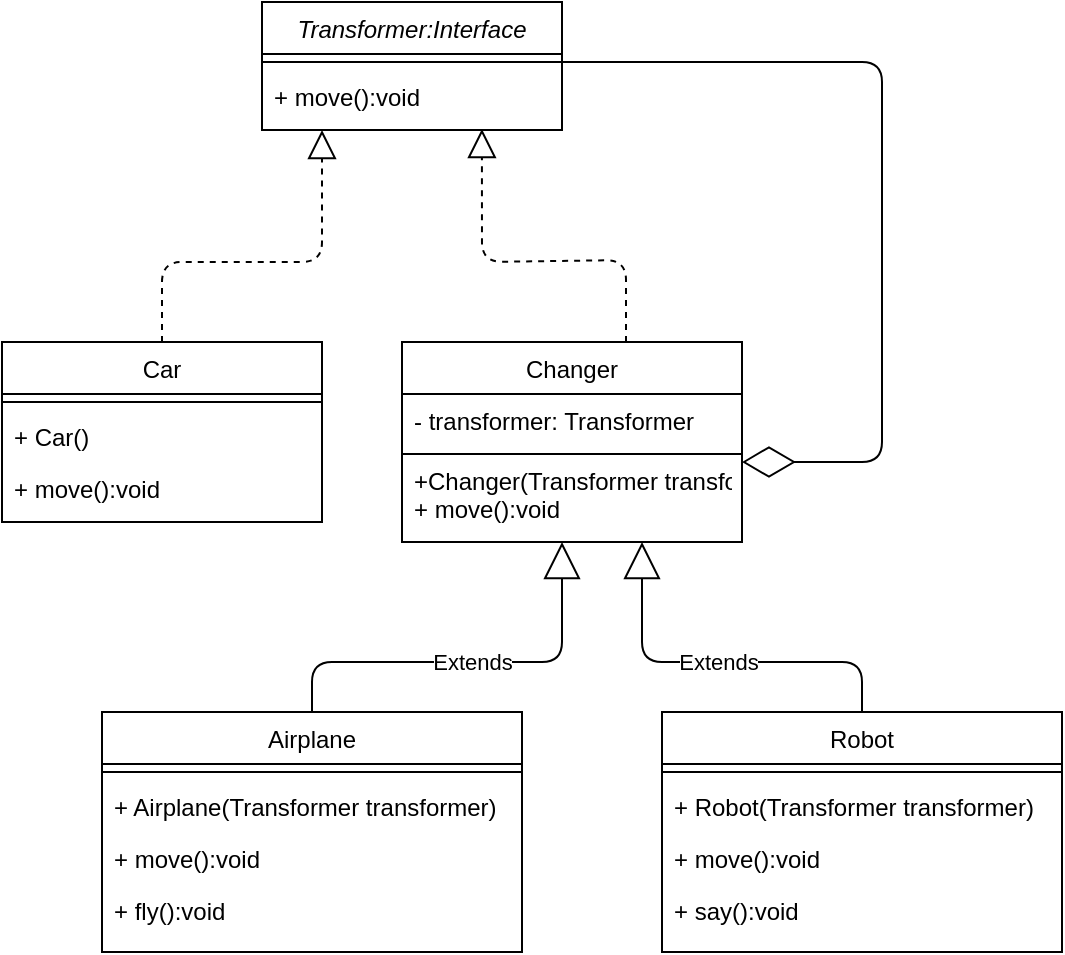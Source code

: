 <mxfile version="14.8.2" type="github">
  <diagram id="C5RBs43oDa-KdzZeNtuy" name="Page-1">
    <mxGraphModel dx="834" dy="622" grid="1" gridSize="10" guides="1" tooltips="1" connect="1" arrows="1" fold="1" page="1" pageScale="1" pageWidth="827" pageHeight="1169" math="0" shadow="0">
      <root>
        <mxCell id="WIyWlLk6GJQsqaUBKTNV-0" />
        <mxCell id="WIyWlLk6GJQsqaUBKTNV-1" parent="WIyWlLk6GJQsqaUBKTNV-0" />
        <mxCell id="zkfFHV4jXpPFQw0GAbJ--0" value="Transformer:Interface" style="swimlane;fontStyle=2;align=center;verticalAlign=top;childLayout=stackLayout;horizontal=1;startSize=26;horizontalStack=0;resizeParent=1;resizeLast=0;collapsible=1;marginBottom=0;rounded=0;shadow=0;strokeWidth=1;" parent="WIyWlLk6GJQsqaUBKTNV-1" vertex="1">
          <mxGeometry x="250" y="110" width="150" height="64" as="geometry">
            <mxRectangle x="230" y="140" width="160" height="26" as="alternateBounds" />
          </mxGeometry>
        </mxCell>
        <mxCell id="zkfFHV4jXpPFQw0GAbJ--4" value="" style="line;html=1;strokeWidth=1;align=left;verticalAlign=middle;spacingTop=-1;spacingLeft=3;spacingRight=3;rotatable=0;labelPosition=right;points=[];portConstraint=eastwest;" parent="zkfFHV4jXpPFQw0GAbJ--0" vertex="1">
          <mxGeometry y="26" width="150" height="8" as="geometry" />
        </mxCell>
        <mxCell id="zkfFHV4jXpPFQw0GAbJ--5" value="+ move():void" style="text;align=left;verticalAlign=top;spacingLeft=4;spacingRight=4;overflow=hidden;rotatable=0;points=[[0,0.5],[1,0.5]];portConstraint=eastwest;" parent="zkfFHV4jXpPFQw0GAbJ--0" vertex="1">
          <mxGeometry y="34" width="150" height="26" as="geometry" />
        </mxCell>
        <mxCell id="zkfFHV4jXpPFQw0GAbJ--6" value="Car" style="swimlane;fontStyle=0;align=center;verticalAlign=top;childLayout=stackLayout;horizontal=1;startSize=26;horizontalStack=0;resizeParent=1;resizeLast=0;collapsible=1;marginBottom=0;rounded=0;shadow=0;strokeWidth=1;" parent="WIyWlLk6GJQsqaUBKTNV-1" vertex="1">
          <mxGeometry x="120" y="280" width="160" height="90" as="geometry">
            <mxRectangle x="130" y="380" width="160" height="26" as="alternateBounds" />
          </mxGeometry>
        </mxCell>
        <mxCell id="zkfFHV4jXpPFQw0GAbJ--9" value="" style="line;html=1;strokeWidth=1;align=left;verticalAlign=middle;spacingTop=-1;spacingLeft=3;spacingRight=3;rotatable=0;labelPosition=right;points=[];portConstraint=eastwest;" parent="zkfFHV4jXpPFQw0GAbJ--6" vertex="1">
          <mxGeometry y="26" width="160" height="8" as="geometry" />
        </mxCell>
        <mxCell id="zkfFHV4jXpPFQw0GAbJ--10" value="+ Car()" style="text;align=left;verticalAlign=top;spacingLeft=4;spacingRight=4;overflow=hidden;rotatable=0;points=[[0,0.5],[1,0.5]];portConstraint=eastwest;fontStyle=0" parent="zkfFHV4jXpPFQw0GAbJ--6" vertex="1">
          <mxGeometry y="34" width="160" height="26" as="geometry" />
        </mxCell>
        <mxCell id="zkfFHV4jXpPFQw0GAbJ--11" value="+ move():void" style="text;align=left;verticalAlign=top;spacingLeft=4;spacingRight=4;overflow=hidden;rotatable=0;points=[[0,0.5],[1,0.5]];portConstraint=eastwest;" parent="zkfFHV4jXpPFQw0GAbJ--6" vertex="1">
          <mxGeometry y="60" width="160" height="26" as="geometry" />
        </mxCell>
        <mxCell id="zkfFHV4jXpPFQw0GAbJ--13" value="Changer" style="swimlane;fontStyle=0;align=center;verticalAlign=top;childLayout=stackLayout;horizontal=1;startSize=26;horizontalStack=0;resizeParent=1;resizeLast=0;collapsible=1;marginBottom=0;rounded=0;shadow=0;strokeWidth=1;" parent="WIyWlLk6GJQsqaUBKTNV-1" vertex="1">
          <mxGeometry x="320" y="280" width="170" height="100" as="geometry">
            <mxRectangle x="340" y="380" width="170" height="26" as="alternateBounds" />
          </mxGeometry>
        </mxCell>
        <mxCell id="zkfFHV4jXpPFQw0GAbJ--14" value="- transformer: Transformer" style="text;align=left;verticalAlign=top;spacingLeft=4;spacingRight=4;overflow=hidden;rotatable=0;points=[[0,0.5],[1,0.5]];portConstraint=eastwest;" parent="zkfFHV4jXpPFQw0GAbJ--13" vertex="1">
          <mxGeometry y="26" width="170" height="26" as="geometry" />
        </mxCell>
        <mxCell id="zkfFHV4jXpPFQw0GAbJ--15" value="" style="line;html=1;strokeWidth=1;align=left;verticalAlign=middle;spacingTop=-1;spacingLeft=3;spacingRight=3;rotatable=0;labelPosition=right;points=[];portConstraint=eastwest;" parent="zkfFHV4jXpPFQw0GAbJ--13" vertex="1">
          <mxGeometry y="52" width="170" height="8" as="geometry" />
        </mxCell>
        <mxCell id="X6D7thn-jzWZHXyYbfgz-16" value="" style="endArrow=block;dashed=1;endFill=0;endSize=12;html=1;exitX=0.5;exitY=0;exitDx=0;exitDy=0;" edge="1" parent="WIyWlLk6GJQsqaUBKTNV-1" source="zkfFHV4jXpPFQw0GAbJ--6">
          <mxGeometry width="160" relative="1" as="geometry">
            <mxPoint x="300" y="120" as="sourcePoint" />
            <mxPoint x="280" y="174" as="targetPoint" />
            <Array as="points">
              <mxPoint x="200" y="240" />
              <mxPoint x="280" y="240" />
            </Array>
          </mxGeometry>
        </mxCell>
        <mxCell id="X6D7thn-jzWZHXyYbfgz-17" value="" style="endArrow=block;dashed=1;endFill=0;endSize=12;html=1;entryX=0.733;entryY=1.135;entryDx=0;entryDy=0;entryPerimeter=0;" edge="1" parent="WIyWlLk6GJQsqaUBKTNV-1" target="zkfFHV4jXpPFQw0GAbJ--5">
          <mxGeometry width="160" relative="1" as="geometry">
            <mxPoint x="432" y="280" as="sourcePoint" />
            <mxPoint x="360" y="180" as="targetPoint" />
            <Array as="points">
              <mxPoint x="432" y="239" />
              <mxPoint x="360" y="240" />
            </Array>
          </mxGeometry>
        </mxCell>
        <mxCell id="X6D7thn-jzWZHXyYbfgz-19" value="+Changer(Transformer transformer)&#xa;+ move():void&#xa;" style="text;align=left;verticalAlign=top;spacingLeft=4;spacingRight=4;overflow=hidden;rotatable=0;points=[[0,0.5],[1,0.5]];portConstraint=eastwest;rounded=0;shadow=0;html=0;" vertex="1" parent="WIyWlLk6GJQsqaUBKTNV-1">
          <mxGeometry x="320" y="336" width="170" height="34" as="geometry" />
        </mxCell>
        <mxCell id="X6D7thn-jzWZHXyYbfgz-21" value="Airplane" style="swimlane;fontStyle=0;align=center;verticalAlign=top;childLayout=stackLayout;horizontal=1;startSize=26;horizontalStack=0;resizeParent=1;resizeLast=0;collapsible=1;marginBottom=0;rounded=0;shadow=0;strokeWidth=1;" vertex="1" parent="WIyWlLk6GJQsqaUBKTNV-1">
          <mxGeometry x="170" y="465" width="210" height="120" as="geometry">
            <mxRectangle x="130" y="380" width="160" height="26" as="alternateBounds" />
          </mxGeometry>
        </mxCell>
        <mxCell id="X6D7thn-jzWZHXyYbfgz-22" value="" style="line;html=1;strokeWidth=1;align=left;verticalAlign=middle;spacingTop=-1;spacingLeft=3;spacingRight=3;rotatable=0;labelPosition=right;points=[];portConstraint=eastwest;" vertex="1" parent="X6D7thn-jzWZHXyYbfgz-21">
          <mxGeometry y="26" width="210" height="8" as="geometry" />
        </mxCell>
        <mxCell id="X6D7thn-jzWZHXyYbfgz-23" value="+ Airplane(Transformer transformer)" style="text;align=left;verticalAlign=top;spacingLeft=4;spacingRight=4;overflow=hidden;rotatable=0;points=[[0,0.5],[1,0.5]];portConstraint=eastwest;fontStyle=0" vertex="1" parent="X6D7thn-jzWZHXyYbfgz-21">
          <mxGeometry y="34" width="210" height="26" as="geometry" />
        </mxCell>
        <mxCell id="X6D7thn-jzWZHXyYbfgz-24" value="+ move():void" style="text;align=left;verticalAlign=top;spacingLeft=4;spacingRight=4;overflow=hidden;rotatable=0;points=[[0,0.5],[1,0.5]];portConstraint=eastwest;" vertex="1" parent="X6D7thn-jzWZHXyYbfgz-21">
          <mxGeometry y="60" width="210" height="26" as="geometry" />
        </mxCell>
        <mxCell id="X6D7thn-jzWZHXyYbfgz-29" value="+ fly():void" style="text;align=left;verticalAlign=top;spacingLeft=4;spacingRight=4;overflow=hidden;rotatable=0;points=[[0,0.5],[1,0.5]];portConstraint=eastwest;" vertex="1" parent="X6D7thn-jzWZHXyYbfgz-21">
          <mxGeometry y="86" width="210" height="26" as="geometry" />
        </mxCell>
        <mxCell id="X6D7thn-jzWZHXyYbfgz-30" value="Robot" style="swimlane;fontStyle=0;align=center;verticalAlign=top;childLayout=stackLayout;horizontal=1;startSize=26;horizontalStack=0;resizeParent=1;resizeLast=0;collapsible=1;marginBottom=0;rounded=0;shadow=0;strokeWidth=1;" vertex="1" parent="WIyWlLk6GJQsqaUBKTNV-1">
          <mxGeometry x="450" y="465" width="200" height="120" as="geometry">
            <mxRectangle x="130" y="380" width="160" height="26" as="alternateBounds" />
          </mxGeometry>
        </mxCell>
        <mxCell id="X6D7thn-jzWZHXyYbfgz-31" value="" style="line;html=1;strokeWidth=1;align=left;verticalAlign=middle;spacingTop=-1;spacingLeft=3;spacingRight=3;rotatable=0;labelPosition=right;points=[];portConstraint=eastwest;" vertex="1" parent="X6D7thn-jzWZHXyYbfgz-30">
          <mxGeometry y="26" width="200" height="8" as="geometry" />
        </mxCell>
        <mxCell id="X6D7thn-jzWZHXyYbfgz-32" value="+ Robot(Transformer transformer)" style="text;align=left;verticalAlign=top;spacingLeft=4;spacingRight=4;overflow=hidden;rotatable=0;points=[[0,0.5],[1,0.5]];portConstraint=eastwest;fontStyle=0" vertex="1" parent="X6D7thn-jzWZHXyYbfgz-30">
          <mxGeometry y="34" width="200" height="26" as="geometry" />
        </mxCell>
        <mxCell id="X6D7thn-jzWZHXyYbfgz-33" value="+ move():void" style="text;align=left;verticalAlign=top;spacingLeft=4;spacingRight=4;overflow=hidden;rotatable=0;points=[[0,0.5],[1,0.5]];portConstraint=eastwest;" vertex="1" parent="X6D7thn-jzWZHXyYbfgz-30">
          <mxGeometry y="60" width="200" height="26" as="geometry" />
        </mxCell>
        <mxCell id="X6D7thn-jzWZHXyYbfgz-34" value="+ say():void" style="text;align=left;verticalAlign=top;spacingLeft=4;spacingRight=4;overflow=hidden;rotatable=0;points=[[0,0.5],[1,0.5]];portConstraint=eastwest;" vertex="1" parent="X6D7thn-jzWZHXyYbfgz-30">
          <mxGeometry y="86" width="200" height="26" as="geometry" />
        </mxCell>
        <mxCell id="X6D7thn-jzWZHXyYbfgz-35" value="Extends" style="endArrow=block;endSize=16;endFill=0;html=1;exitX=0.5;exitY=0;exitDx=0;exitDy=0;" edge="1" parent="WIyWlLk6GJQsqaUBKTNV-1" source="X6D7thn-jzWZHXyYbfgz-21">
          <mxGeometry width="160" relative="1" as="geometry">
            <mxPoint x="220" y="610" as="sourcePoint" />
            <mxPoint x="400" y="380" as="targetPoint" />
            <Array as="points">
              <mxPoint x="275" y="440" />
              <mxPoint x="400" y="440" />
            </Array>
          </mxGeometry>
        </mxCell>
        <mxCell id="X6D7thn-jzWZHXyYbfgz-36" value="Extends" style="endArrow=block;endSize=16;endFill=0;html=1;exitX=0.5;exitY=0;exitDx=0;exitDy=0;" edge="1" parent="WIyWlLk6GJQsqaUBKTNV-1" source="X6D7thn-jzWZHXyYbfgz-30">
          <mxGeometry width="160" relative="1" as="geometry">
            <mxPoint x="540" y="450" as="sourcePoint" />
            <mxPoint x="440" y="380" as="targetPoint" />
            <Array as="points">
              <mxPoint x="550" y="440" />
              <mxPoint x="440" y="440" />
            </Array>
          </mxGeometry>
        </mxCell>
        <mxCell id="X6D7thn-jzWZHXyYbfgz-39" value="" style="endArrow=diamondThin;endFill=0;endSize=24;html=1;exitX=1;exitY=0.5;exitDx=0;exitDy=0;exitPerimeter=0;" edge="1" parent="WIyWlLk6GJQsqaUBKTNV-1" source="zkfFHV4jXpPFQw0GAbJ--4">
          <mxGeometry width="160" relative="1" as="geometry">
            <mxPoint x="600" y="380" as="sourcePoint" />
            <mxPoint x="490" y="340" as="targetPoint" />
            <Array as="points">
              <mxPoint x="560" y="140" />
              <mxPoint x="560" y="340" />
            </Array>
          </mxGeometry>
        </mxCell>
      </root>
    </mxGraphModel>
  </diagram>
</mxfile>
